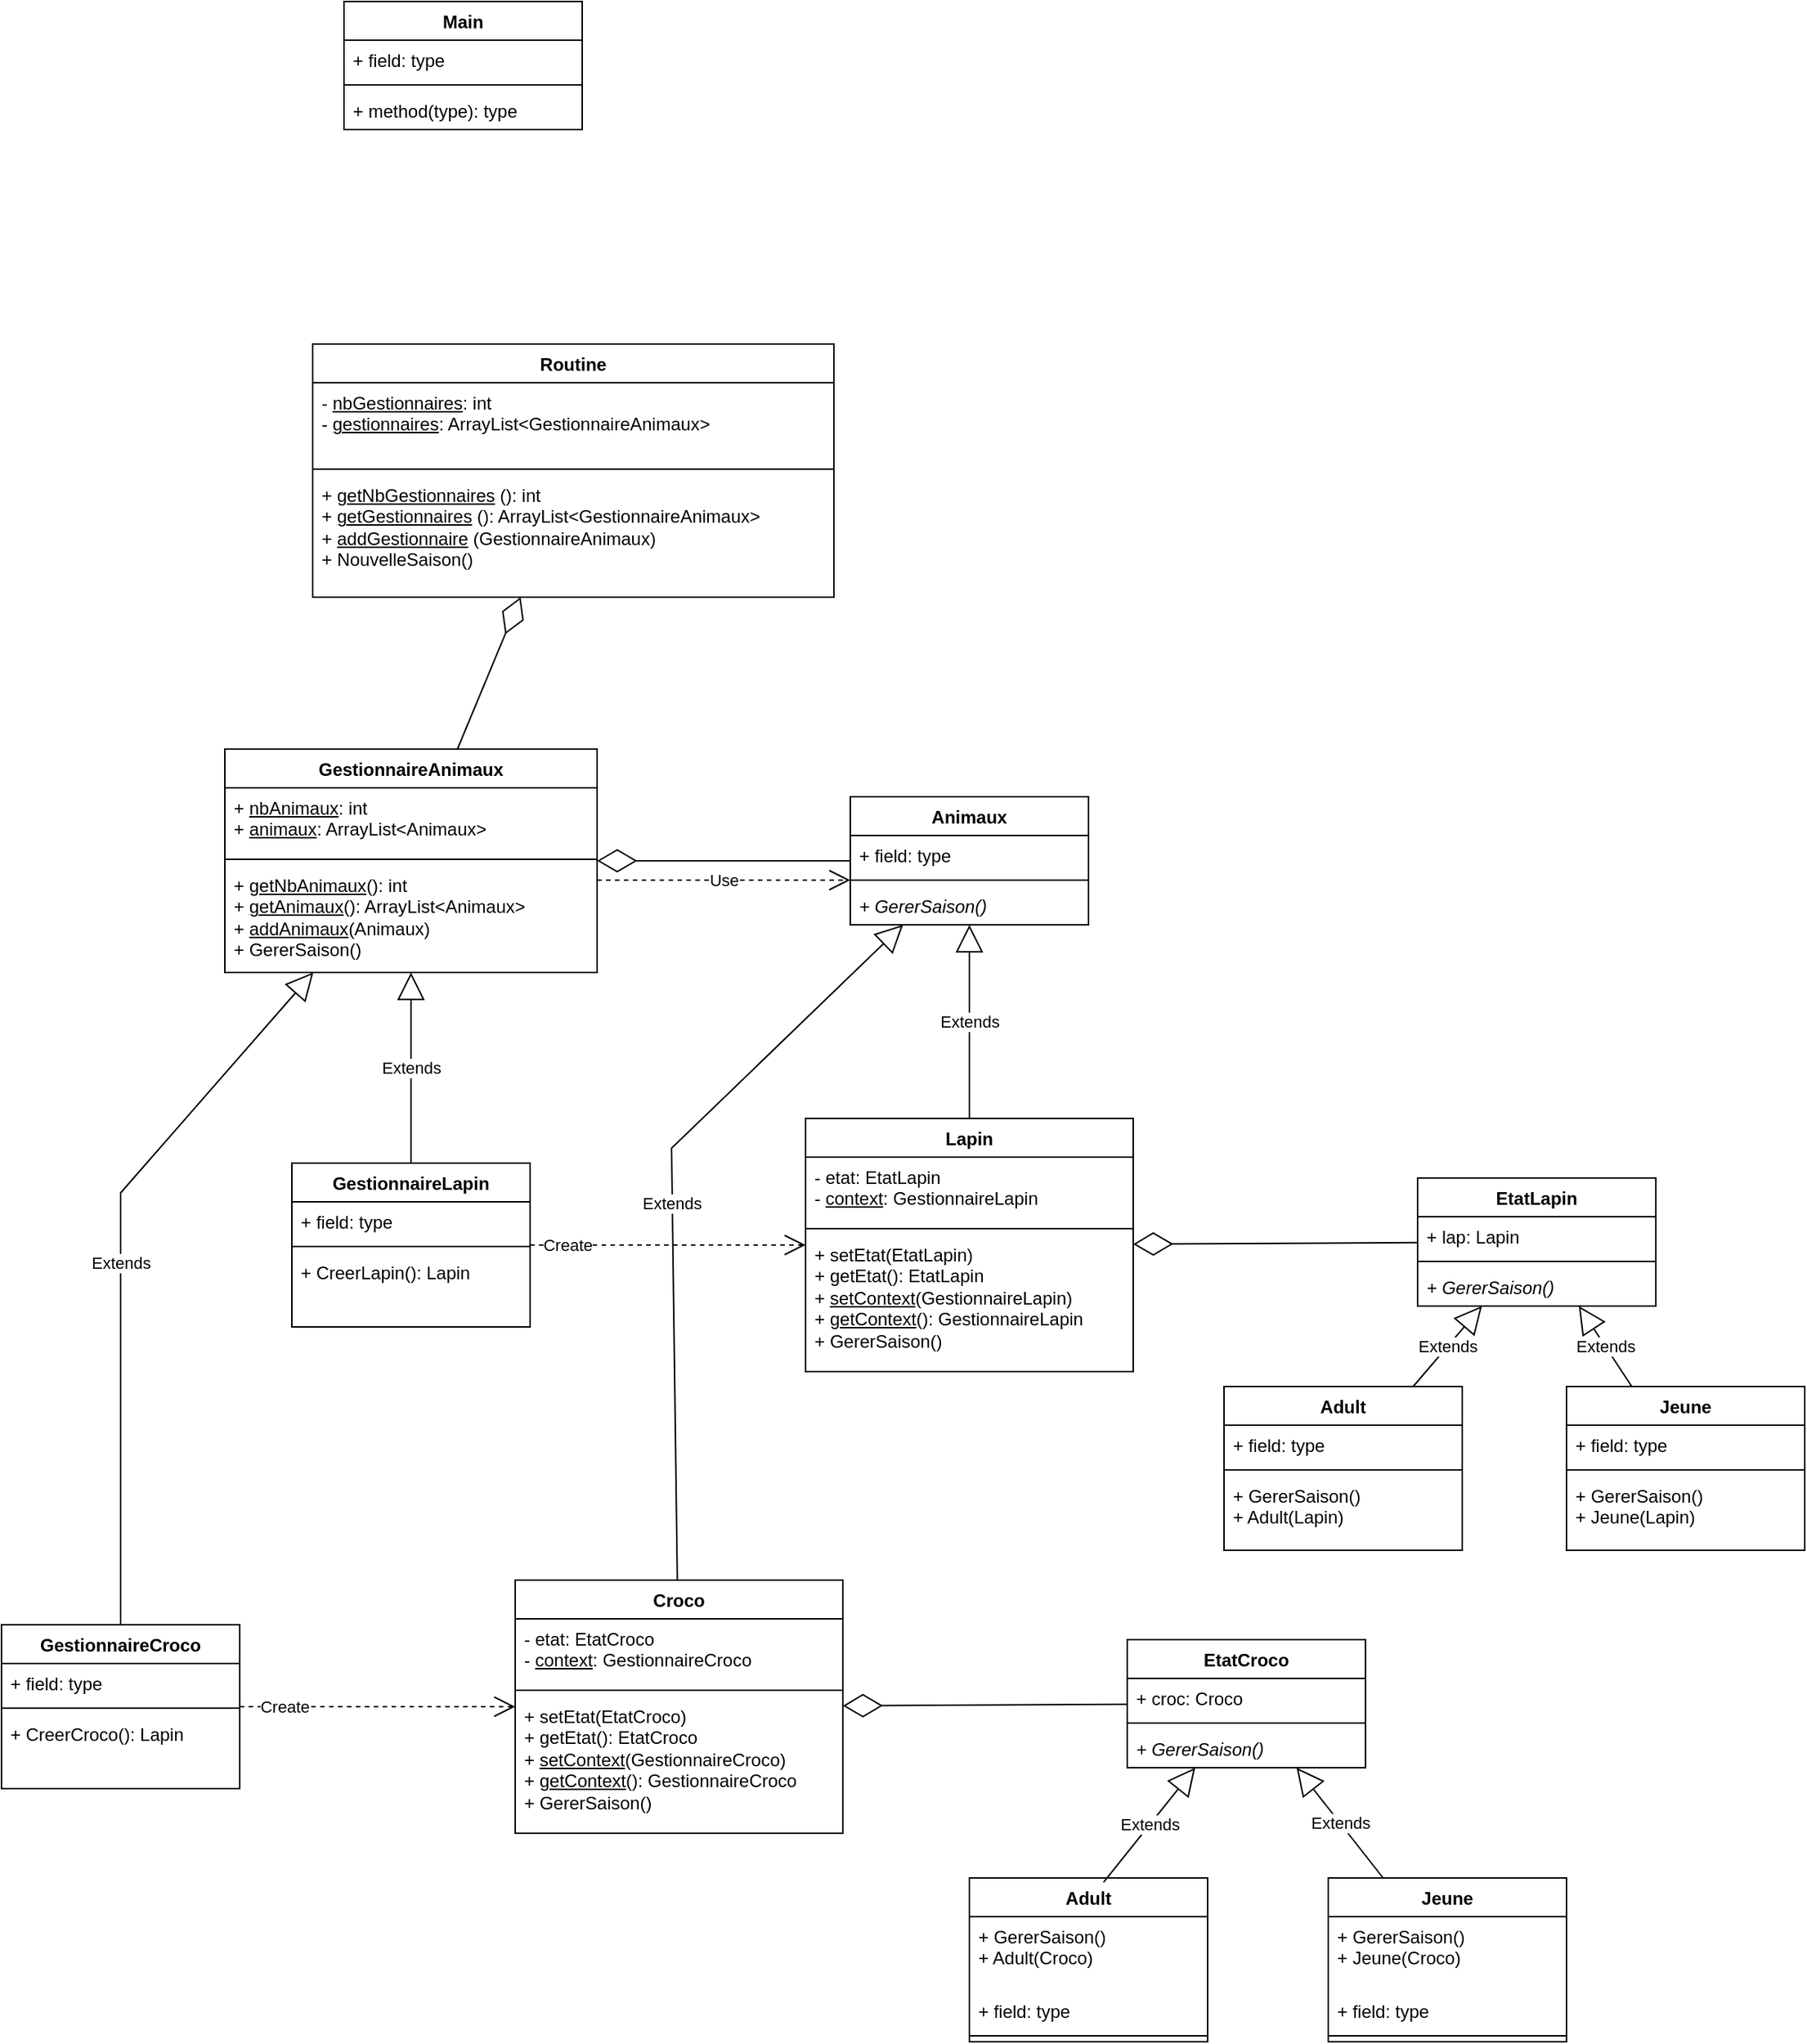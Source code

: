 <mxfile version="24.8.0">
  <diagram name="Page-1" id="hn5BeEI94nyyHILv7_xo">
    <mxGraphModel dx="1434" dy="1921" grid="1" gridSize="10" guides="1" tooltips="1" connect="1" arrows="1" fold="1" page="1" pageScale="1" pageWidth="827" pageHeight="1169" math="0" shadow="0">
      <root>
        <mxCell id="0" />
        <mxCell id="1" parent="0" />
        <mxCell id="jp1Ysx_b-LRO5Vu5D0i2-1" value="Routine" style="swimlane;fontStyle=1;align=center;verticalAlign=top;childLayout=stackLayout;horizontal=1;startSize=26;horizontalStack=0;resizeParent=1;resizeParentMax=0;resizeLast=0;collapsible=1;marginBottom=0;whiteSpace=wrap;html=1;" parent="1" vertex="1">
          <mxGeometry x="239" y="-40" width="350" height="170" as="geometry" />
        </mxCell>
        <mxCell id="jp1Ysx_b-LRO5Vu5D0i2-2" value="&lt;div&gt;- &lt;u&gt;nbGestionnaires&lt;/u&gt;: int&lt;/div&gt;&lt;div&gt;- &lt;u&gt;gestionnaires&lt;/u&gt;: ArrayList&amp;lt;GestionnaireAnimaux&amp;gt;&lt;br&gt;&lt;/div&gt;" style="text;strokeColor=none;fillColor=none;align=left;verticalAlign=top;spacingLeft=4;spacingRight=4;overflow=hidden;rotatable=0;points=[[0,0.5],[1,0.5]];portConstraint=eastwest;whiteSpace=wrap;html=1;" parent="jp1Ysx_b-LRO5Vu5D0i2-1" vertex="1">
          <mxGeometry y="26" width="350" height="54" as="geometry" />
        </mxCell>
        <mxCell id="jp1Ysx_b-LRO5Vu5D0i2-3" value="" style="line;strokeWidth=1;fillColor=none;align=left;verticalAlign=middle;spacingTop=-1;spacingLeft=3;spacingRight=3;rotatable=0;labelPosition=right;points=[];portConstraint=eastwest;strokeColor=inherit;" parent="jp1Ysx_b-LRO5Vu5D0i2-1" vertex="1">
          <mxGeometry y="80" width="350" height="8" as="geometry" />
        </mxCell>
        <mxCell id="jp1Ysx_b-LRO5Vu5D0i2-4" value="&lt;div&gt;+ &lt;u&gt;&lt;span style=&quot;white-space: pre;&quot;&gt;getNbGestionnaires&lt;/span&gt;&lt;/u&gt;&lt;span style=&quot;color: rgb(220, 220, 170); white-space: pre;&quot;&gt; &lt;/span&gt;&lt;span style=&quot;white-space: normal&quot;&gt;(): int&lt;/span&gt;&lt;/div&gt;&lt;div&gt;&lt;span style=&quot;white-space: normal&quot;&gt;+ &lt;/span&gt;&lt;span style=&quot;white-space: pre;&quot;&gt;&lt;u&gt;getGestionnaires&lt;/u&gt; (): &lt;/span&gt;&lt;span style=&quot;white-space: pre;&quot;&gt;ArrayList&lt;/span&gt;&lt;span style=&quot;white-space: pre;&quot;&gt;&amp;lt;&lt;/span&gt;&lt;span style=&quot;white-space: pre;&quot;&gt;GestionnaireAnimaux&lt;/span&gt;&lt;span style=&quot;white-space: pre;&quot;&gt;&amp;gt;&lt;/span&gt;&lt;/div&gt;&lt;div&gt;&lt;span style=&quot;white-space: pre;&quot;&gt;+ &lt;/span&gt;&lt;span style=&quot;white-space: pre;&quot;&gt;&lt;u&gt;addGestionnaire&lt;/u&gt; (&lt;/span&gt;&lt;span style=&quot;white-space: pre;&quot;&gt;GestionnaireAnimaux)&lt;/span&gt;&lt;/div&gt;&lt;div&gt;&lt;span style=&quot;white-space: pre;&quot;&gt;+ &lt;/span&gt;&lt;span style=&quot;white-space: pre;&quot;&gt;NouvelleSaison()&lt;/span&gt;&lt;/div&gt;&lt;div&gt;&lt;span style=&quot;white-space: normal&quot;&gt;&lt;/span&gt;&lt;/div&gt;" style="text;strokeColor=none;fillColor=none;align=left;verticalAlign=top;spacingLeft=4;spacingRight=4;overflow=hidden;rotatable=0;points=[[0,0.5],[1,0.5]];portConstraint=eastwest;whiteSpace=wrap;html=1;" parent="jp1Ysx_b-LRO5Vu5D0i2-1" vertex="1">
          <mxGeometry y="88" width="350" height="82" as="geometry" />
        </mxCell>
        <mxCell id="jp1Ysx_b-LRO5Vu5D0i2-5" value="Animaux" style="swimlane;fontStyle=1;align=center;verticalAlign=top;childLayout=stackLayout;horizontal=1;startSize=26;horizontalStack=0;resizeParent=1;resizeParentMax=0;resizeLast=0;collapsible=1;marginBottom=0;whiteSpace=wrap;html=1;" parent="1" vertex="1">
          <mxGeometry x="600" y="264" width="160" height="86" as="geometry" />
        </mxCell>
        <mxCell id="jp1Ysx_b-LRO5Vu5D0i2-6" value="+ field: type" style="text;strokeColor=none;fillColor=none;align=left;verticalAlign=top;spacingLeft=4;spacingRight=4;overflow=hidden;rotatable=0;points=[[0,0.5],[1,0.5]];portConstraint=eastwest;whiteSpace=wrap;html=1;" parent="jp1Ysx_b-LRO5Vu5D0i2-5" vertex="1">
          <mxGeometry y="26" width="160" height="26" as="geometry" />
        </mxCell>
        <mxCell id="jp1Ysx_b-LRO5Vu5D0i2-7" value="" style="line;strokeWidth=1;fillColor=none;align=left;verticalAlign=middle;spacingTop=-1;spacingLeft=3;spacingRight=3;rotatable=0;labelPosition=right;points=[];portConstraint=eastwest;strokeColor=inherit;" parent="jp1Ysx_b-LRO5Vu5D0i2-5" vertex="1">
          <mxGeometry y="52" width="160" height="8" as="geometry" />
        </mxCell>
        <mxCell id="jp1Ysx_b-LRO5Vu5D0i2-8" value="&lt;i&gt;+ GererSaison()&lt;/i&gt;" style="text;strokeColor=none;fillColor=none;align=left;verticalAlign=top;spacingLeft=4;spacingRight=4;overflow=hidden;rotatable=0;points=[[0,0.5],[1,0.5]];portConstraint=eastwest;whiteSpace=wrap;html=1;" parent="jp1Ysx_b-LRO5Vu5D0i2-5" vertex="1">
          <mxGeometry y="60" width="160" height="26" as="geometry" />
        </mxCell>
        <mxCell id="jp1Ysx_b-LRO5Vu5D0i2-9" value="GestionnaireAnimaux" style="swimlane;fontStyle=1;align=center;verticalAlign=top;childLayout=stackLayout;horizontal=1;startSize=26;horizontalStack=0;resizeParent=1;resizeParentMax=0;resizeLast=0;collapsible=1;marginBottom=0;whiteSpace=wrap;html=1;" parent="1" vertex="1">
          <mxGeometry x="180" y="232" width="250" height="150" as="geometry" />
        </mxCell>
        <mxCell id="jp1Ysx_b-LRO5Vu5D0i2-10" value="&lt;div&gt;+ &lt;u&gt;&lt;font style=&quot;white-space: pre;&quot; color=&quot;#000000&quot;&gt;nbAnimaux&lt;/font&gt;&lt;/u&gt;: int&lt;/div&gt;&lt;div&gt;+ &lt;u&gt;animaux&lt;/u&gt;: ArrayList&amp;lt;Animaux&amp;gt;&lt;br&gt;&lt;/div&gt;" style="text;strokeColor=none;fillColor=none;align=left;verticalAlign=top;spacingLeft=4;spacingRight=4;overflow=hidden;rotatable=0;points=[[0,0.5],[1,0.5]];portConstraint=eastwest;whiteSpace=wrap;html=1;" parent="jp1Ysx_b-LRO5Vu5D0i2-9" vertex="1">
          <mxGeometry y="26" width="250" height="44" as="geometry" />
        </mxCell>
        <mxCell id="jp1Ysx_b-LRO5Vu5D0i2-11" value="" style="line;strokeWidth=1;fillColor=none;align=left;verticalAlign=middle;spacingTop=-1;spacingLeft=3;spacingRight=3;rotatable=0;labelPosition=right;points=[];portConstraint=eastwest;strokeColor=inherit;" parent="jp1Ysx_b-LRO5Vu5D0i2-9" vertex="1">
          <mxGeometry y="70" width="250" height="8" as="geometry" />
        </mxCell>
        <mxCell id="jp1Ysx_b-LRO5Vu5D0i2-12" value="&lt;div&gt;+ &lt;u&gt;&lt;span style=&quot;white-space: pre;&quot;&gt;getNbAnimaux&lt;/span&gt;&lt;/u&gt;(): int&lt;/div&gt;&lt;div&gt;+ &lt;u&gt;getAnimaux&lt;/u&gt;(): ArrayList&amp;lt;Animaux&amp;gt;&lt;/div&gt;&lt;div&gt;+ &lt;u&gt;addAnimaux&lt;/u&gt;(Animaux)&lt;/div&gt;&lt;div&gt;+ GererSaison()&lt;br&gt;&lt;/div&gt;" style="text;strokeColor=none;fillColor=none;align=left;verticalAlign=top;spacingLeft=4;spacingRight=4;overflow=hidden;rotatable=0;points=[[0,0.5],[1,0.5]];portConstraint=eastwest;whiteSpace=wrap;html=1;" parent="jp1Ysx_b-LRO5Vu5D0i2-9" vertex="1">
          <mxGeometry y="78" width="250" height="72" as="geometry" />
        </mxCell>
        <mxCell id="jp1Ysx_b-LRO5Vu5D0i2-13" value="Lapin" style="swimlane;fontStyle=1;align=center;verticalAlign=top;childLayout=stackLayout;horizontal=1;startSize=26;horizontalStack=0;resizeParent=1;resizeParentMax=0;resizeLast=0;collapsible=1;marginBottom=0;whiteSpace=wrap;html=1;" parent="1" vertex="1">
          <mxGeometry x="570" y="480" width="220" height="170" as="geometry" />
        </mxCell>
        <mxCell id="jp1Ysx_b-LRO5Vu5D0i2-14" value="&lt;div&gt;- etat: EtatLapin&lt;/div&gt;&lt;div&gt;- &lt;u&gt;context&lt;/u&gt;: GestionnaireLapin&lt;br&gt;&lt;/div&gt;" style="text;strokeColor=none;fillColor=none;align=left;verticalAlign=top;spacingLeft=4;spacingRight=4;overflow=hidden;rotatable=0;points=[[0,0.5],[1,0.5]];portConstraint=eastwest;whiteSpace=wrap;html=1;" parent="jp1Ysx_b-LRO5Vu5D0i2-13" vertex="1">
          <mxGeometry y="26" width="220" height="44" as="geometry" />
        </mxCell>
        <mxCell id="jp1Ysx_b-LRO5Vu5D0i2-15" value="" style="line;strokeWidth=1;fillColor=none;align=left;verticalAlign=middle;spacingTop=-1;spacingLeft=3;spacingRight=3;rotatable=0;labelPosition=right;points=[];portConstraint=eastwest;strokeColor=inherit;" parent="jp1Ysx_b-LRO5Vu5D0i2-13" vertex="1">
          <mxGeometry y="70" width="220" height="8" as="geometry" />
        </mxCell>
        <mxCell id="jp1Ysx_b-LRO5Vu5D0i2-16" value="&lt;div&gt;+ setEtat(EtatLapin)&lt;/div&gt;&lt;div&gt;+ getEtat(): EtatLapin&lt;/div&gt;&lt;div&gt;+ &lt;u&gt;setContext&lt;/u&gt;(GestionnaireLapin)&lt;/div&gt;&lt;div&gt;+ &lt;u&gt;getContext&lt;/u&gt;(): GestionnaireLapin&lt;/div&gt;&lt;div&gt;+ GererSaison()&lt;br&gt;&lt;/div&gt;" style="text;strokeColor=none;fillColor=none;align=left;verticalAlign=top;spacingLeft=4;spacingRight=4;overflow=hidden;rotatable=0;points=[[0,0.5],[1,0.5]];portConstraint=eastwest;whiteSpace=wrap;html=1;" parent="jp1Ysx_b-LRO5Vu5D0i2-13" vertex="1">
          <mxGeometry y="78" width="220" height="92" as="geometry" />
        </mxCell>
        <mxCell id="jp1Ysx_b-LRO5Vu5D0i2-17" value="GestionnaireLapin" style="swimlane;fontStyle=1;align=center;verticalAlign=top;childLayout=stackLayout;horizontal=1;startSize=26;horizontalStack=0;resizeParent=1;resizeParentMax=0;resizeLast=0;collapsible=1;marginBottom=0;whiteSpace=wrap;html=1;" parent="1" vertex="1">
          <mxGeometry x="225" y="510" width="160" height="110" as="geometry" />
        </mxCell>
        <mxCell id="jp1Ysx_b-LRO5Vu5D0i2-18" value="+ field: type" style="text;strokeColor=none;fillColor=none;align=left;verticalAlign=top;spacingLeft=4;spacingRight=4;overflow=hidden;rotatable=0;points=[[0,0.5],[1,0.5]];portConstraint=eastwest;whiteSpace=wrap;html=1;" parent="jp1Ysx_b-LRO5Vu5D0i2-17" vertex="1">
          <mxGeometry y="26" width="160" height="26" as="geometry" />
        </mxCell>
        <mxCell id="jp1Ysx_b-LRO5Vu5D0i2-19" value="" style="line;strokeWidth=1;fillColor=none;align=left;verticalAlign=middle;spacingTop=-1;spacingLeft=3;spacingRight=3;rotatable=0;labelPosition=right;points=[];portConstraint=eastwest;strokeColor=inherit;" parent="jp1Ysx_b-LRO5Vu5D0i2-17" vertex="1">
          <mxGeometry y="52" width="160" height="8" as="geometry" />
        </mxCell>
        <mxCell id="jp1Ysx_b-LRO5Vu5D0i2-20" value="&lt;div&gt;+ CreerLapin(): Lapin&lt;/div&gt;" style="text;strokeColor=none;fillColor=none;align=left;verticalAlign=top;spacingLeft=4;spacingRight=4;overflow=hidden;rotatable=0;points=[[0,0.5],[1,0.5]];portConstraint=eastwest;whiteSpace=wrap;html=1;" parent="jp1Ysx_b-LRO5Vu5D0i2-17" vertex="1">
          <mxGeometry y="60" width="160" height="50" as="geometry" />
        </mxCell>
        <mxCell id="jp1Ysx_b-LRO5Vu5D0i2-21" value="EtatLapin" style="swimlane;fontStyle=1;align=center;verticalAlign=top;childLayout=stackLayout;horizontal=1;startSize=26;horizontalStack=0;resizeParent=1;resizeParentMax=0;resizeLast=0;collapsible=1;marginBottom=0;whiteSpace=wrap;html=1;" parent="1" vertex="1">
          <mxGeometry x="981" y="520" width="160" height="86" as="geometry" />
        </mxCell>
        <mxCell id="jp1Ysx_b-LRO5Vu5D0i2-22" value="+ lap: Lapin" style="text;strokeColor=none;fillColor=none;align=left;verticalAlign=top;spacingLeft=4;spacingRight=4;overflow=hidden;rotatable=0;points=[[0,0.5],[1,0.5]];portConstraint=eastwest;whiteSpace=wrap;html=1;" parent="jp1Ysx_b-LRO5Vu5D0i2-21" vertex="1">
          <mxGeometry y="26" width="160" height="26" as="geometry" />
        </mxCell>
        <mxCell id="jp1Ysx_b-LRO5Vu5D0i2-23" value="" style="line;strokeWidth=1;fillColor=none;align=left;verticalAlign=middle;spacingTop=-1;spacingLeft=3;spacingRight=3;rotatable=0;labelPosition=right;points=[];portConstraint=eastwest;strokeColor=inherit;" parent="jp1Ysx_b-LRO5Vu5D0i2-21" vertex="1">
          <mxGeometry y="52" width="160" height="8" as="geometry" />
        </mxCell>
        <mxCell id="jp1Ysx_b-LRO5Vu5D0i2-24" value="&lt;i&gt;+ GererSaison()&lt;/i&gt;" style="text;strokeColor=none;fillColor=none;align=left;verticalAlign=top;spacingLeft=4;spacingRight=4;overflow=hidden;rotatable=0;points=[[0,0.5],[1,0.5]];portConstraint=eastwest;whiteSpace=wrap;html=1;" parent="jp1Ysx_b-LRO5Vu5D0i2-21" vertex="1">
          <mxGeometry y="60" width="160" height="26" as="geometry" />
        </mxCell>
        <mxCell id="jp1Ysx_b-LRO5Vu5D0i2-25" value="Adult" style="swimlane;fontStyle=1;align=center;verticalAlign=top;childLayout=stackLayout;horizontal=1;startSize=26;horizontalStack=0;resizeParent=1;resizeParentMax=0;resizeLast=0;collapsible=1;marginBottom=0;whiteSpace=wrap;html=1;" parent="1" vertex="1">
          <mxGeometry x="851" y="660" width="160" height="110" as="geometry" />
        </mxCell>
        <mxCell id="jp1Ysx_b-LRO5Vu5D0i2-26" value="+ field: type" style="text;strokeColor=none;fillColor=none;align=left;verticalAlign=top;spacingLeft=4;spacingRight=4;overflow=hidden;rotatable=0;points=[[0,0.5],[1,0.5]];portConstraint=eastwest;whiteSpace=wrap;html=1;" parent="jp1Ysx_b-LRO5Vu5D0i2-25" vertex="1">
          <mxGeometry y="26" width="160" height="26" as="geometry" />
        </mxCell>
        <mxCell id="jp1Ysx_b-LRO5Vu5D0i2-27" value="" style="line;strokeWidth=1;fillColor=none;align=left;verticalAlign=middle;spacingTop=-1;spacingLeft=3;spacingRight=3;rotatable=0;labelPosition=right;points=[];portConstraint=eastwest;strokeColor=inherit;" parent="jp1Ysx_b-LRO5Vu5D0i2-25" vertex="1">
          <mxGeometry y="52" width="160" height="8" as="geometry" />
        </mxCell>
        <mxCell id="jp1Ysx_b-LRO5Vu5D0i2-28" value="&lt;div&gt;+ GererSaison()&lt;/div&gt;&lt;div&gt;+ Adult(Lapin)&lt;br&gt;&lt;/div&gt;" style="text;strokeColor=none;fillColor=none;align=left;verticalAlign=top;spacingLeft=4;spacingRight=4;overflow=hidden;rotatable=0;points=[[0,0.5],[1,0.5]];portConstraint=eastwest;whiteSpace=wrap;html=1;" parent="jp1Ysx_b-LRO5Vu5D0i2-25" vertex="1">
          <mxGeometry y="60" width="160" height="50" as="geometry" />
        </mxCell>
        <mxCell id="jp1Ysx_b-LRO5Vu5D0i2-29" value="Jeune" style="swimlane;fontStyle=1;align=center;verticalAlign=top;childLayout=stackLayout;horizontal=1;startSize=26;horizontalStack=0;resizeParent=1;resizeParentMax=0;resizeLast=0;collapsible=1;marginBottom=0;whiteSpace=wrap;html=1;" parent="1" vertex="1">
          <mxGeometry x="1081" y="660" width="160" height="110" as="geometry" />
        </mxCell>
        <mxCell id="jp1Ysx_b-LRO5Vu5D0i2-30" value="+ field: type" style="text;strokeColor=none;fillColor=none;align=left;verticalAlign=top;spacingLeft=4;spacingRight=4;overflow=hidden;rotatable=0;points=[[0,0.5],[1,0.5]];portConstraint=eastwest;whiteSpace=wrap;html=1;" parent="jp1Ysx_b-LRO5Vu5D0i2-29" vertex="1">
          <mxGeometry y="26" width="160" height="26" as="geometry" />
        </mxCell>
        <mxCell id="jp1Ysx_b-LRO5Vu5D0i2-31" value="" style="line;strokeWidth=1;fillColor=none;align=left;verticalAlign=middle;spacingTop=-1;spacingLeft=3;spacingRight=3;rotatable=0;labelPosition=right;points=[];portConstraint=eastwest;strokeColor=inherit;" parent="jp1Ysx_b-LRO5Vu5D0i2-29" vertex="1">
          <mxGeometry y="52" width="160" height="8" as="geometry" />
        </mxCell>
        <mxCell id="jp1Ysx_b-LRO5Vu5D0i2-32" value="&lt;div&gt;+ GererSaison()&lt;/div&gt;&lt;div&gt;+ Jeune(Lapin)&lt;br&gt;&lt;/div&gt;" style="text;strokeColor=none;fillColor=none;align=left;verticalAlign=top;spacingLeft=4;spacingRight=4;overflow=hidden;rotatable=0;points=[[0,0.5],[1,0.5]];portConstraint=eastwest;whiteSpace=wrap;html=1;" parent="jp1Ysx_b-LRO5Vu5D0i2-29" vertex="1">
          <mxGeometry y="60" width="160" height="50" as="geometry" />
        </mxCell>
        <mxCell id="jp1Ysx_b-LRO5Vu5D0i2-34" value="" style="endArrow=diamondThin;endFill=0;endSize=24;html=1;rounded=0;" parent="1" source="jp1Ysx_b-LRO5Vu5D0i2-9" target="jp1Ysx_b-LRO5Vu5D0i2-1" edge="1">
          <mxGeometry width="160" relative="1" as="geometry">
            <mxPoint x="430" y="390" as="sourcePoint" />
            <mxPoint x="590" y="390" as="targetPoint" />
          </mxGeometry>
        </mxCell>
        <mxCell id="jp1Ysx_b-LRO5Vu5D0i2-36" value="Extends" style="endArrow=block;endSize=16;endFill=0;html=1;rounded=0;" parent="1" source="jp1Ysx_b-LRO5Vu5D0i2-17" target="jp1Ysx_b-LRO5Vu5D0i2-9" edge="1">
          <mxGeometry width="160" relative="1" as="geometry">
            <mxPoint x="430" y="480" as="sourcePoint" />
            <mxPoint x="287" y="414.016" as="targetPoint" />
          </mxGeometry>
        </mxCell>
        <mxCell id="jp1Ysx_b-LRO5Vu5D0i2-37" value="Extends" style="endArrow=block;endSize=16;endFill=0;html=1;rounded=0;" parent="1" source="jp1Ysx_b-LRO5Vu5D0i2-13" target="jp1Ysx_b-LRO5Vu5D0i2-5" edge="1">
          <mxGeometry width="160" relative="1" as="geometry">
            <mxPoint x="480" y="528" as="sourcePoint" />
            <mxPoint x="480" y="400" as="targetPoint" />
          </mxGeometry>
        </mxCell>
        <mxCell id="jp1Ysx_b-LRO5Vu5D0i2-38" value="Extends" style="endArrow=block;endSize=16;endFill=0;html=1;rounded=0;" parent="1" source="jp1Ysx_b-LRO5Vu5D0i2-25" target="jp1Ysx_b-LRO5Vu5D0i2-21" edge="1">
          <mxGeometry width="160" relative="1" as="geometry">
            <mxPoint x="871" y="618" as="sourcePoint" />
            <mxPoint x="871" y="490" as="targetPoint" />
          </mxGeometry>
        </mxCell>
        <mxCell id="jp1Ysx_b-LRO5Vu5D0i2-39" value="Extends" style="endArrow=block;endSize=16;endFill=0;html=1;rounded=0;" parent="1" source="jp1Ysx_b-LRO5Vu5D0i2-29" target="jp1Ysx_b-LRO5Vu5D0i2-21" edge="1">
          <mxGeometry width="160" relative="1" as="geometry">
            <mxPoint x="951" y="606" as="sourcePoint" />
            <mxPoint x="951" y="478" as="targetPoint" />
          </mxGeometry>
        </mxCell>
        <mxCell id="jp1Ysx_b-LRO5Vu5D0i2-40" value="" style="endArrow=diamondThin;endFill=0;endSize=24;html=1;rounded=0;" parent="1" source="jp1Ysx_b-LRO5Vu5D0i2-5" target="jp1Ysx_b-LRO5Vu5D0i2-9" edge="1">
          <mxGeometry width="160" relative="1" as="geometry">
            <mxPoint x="480" y="456" as="sourcePoint" />
            <mxPoint x="523" y="354" as="targetPoint" />
          </mxGeometry>
        </mxCell>
        <mxCell id="jp1Ysx_b-LRO5Vu5D0i2-41" value="" style="endArrow=diamondThin;endFill=0;endSize=24;html=1;rounded=0;" parent="1" source="jp1Ysx_b-LRO5Vu5D0i2-21" target="jp1Ysx_b-LRO5Vu5D0i2-13" edge="1">
          <mxGeometry width="160" relative="1" as="geometry">
            <mxPoint x="890" y="366" as="sourcePoint" />
            <mxPoint x="933" y="264" as="targetPoint" />
          </mxGeometry>
        </mxCell>
        <mxCell id="yApaleOW6AXAiLkhuA9W-1" value="Main" style="swimlane;fontStyle=1;align=center;verticalAlign=top;childLayout=stackLayout;horizontal=1;startSize=26;horizontalStack=0;resizeParent=1;resizeParentMax=0;resizeLast=0;collapsible=1;marginBottom=0;whiteSpace=wrap;html=1;" vertex="1" parent="1">
          <mxGeometry x="260" y="-270" width="160" height="86" as="geometry" />
        </mxCell>
        <mxCell id="yApaleOW6AXAiLkhuA9W-2" value="+ field: type" style="text;strokeColor=none;fillColor=none;align=left;verticalAlign=top;spacingLeft=4;spacingRight=4;overflow=hidden;rotatable=0;points=[[0,0.5],[1,0.5]];portConstraint=eastwest;whiteSpace=wrap;html=1;" vertex="1" parent="yApaleOW6AXAiLkhuA9W-1">
          <mxGeometry y="26" width="160" height="26" as="geometry" />
        </mxCell>
        <mxCell id="yApaleOW6AXAiLkhuA9W-3" value="" style="line;strokeWidth=1;fillColor=none;align=left;verticalAlign=middle;spacingTop=-1;spacingLeft=3;spacingRight=3;rotatable=0;labelPosition=right;points=[];portConstraint=eastwest;strokeColor=inherit;" vertex="1" parent="yApaleOW6AXAiLkhuA9W-1">
          <mxGeometry y="52" width="160" height="8" as="geometry" />
        </mxCell>
        <mxCell id="yApaleOW6AXAiLkhuA9W-4" value="+ method(type): type" style="text;strokeColor=none;fillColor=none;align=left;verticalAlign=top;spacingLeft=4;spacingRight=4;overflow=hidden;rotatable=0;points=[[0,0.5],[1,0.5]];portConstraint=eastwest;whiteSpace=wrap;html=1;" vertex="1" parent="yApaleOW6AXAiLkhuA9W-1">
          <mxGeometry y="60" width="160" height="26" as="geometry" />
        </mxCell>
        <mxCell id="yApaleOW6AXAiLkhuA9W-5" value="Use" style="endArrow=open;endSize=12;dashed=1;html=1;rounded=0;" edge="1" parent="1">
          <mxGeometry width="160" relative="1" as="geometry">
            <mxPoint x="430" y="320" as="sourcePoint" />
            <mxPoint x="600" y="320" as="targetPoint" />
          </mxGeometry>
        </mxCell>
        <mxCell id="yApaleOW6AXAiLkhuA9W-6" value="Create" style="endArrow=open;endSize=12;dashed=1;html=1;rounded=0;" edge="1" parent="1" source="jp1Ysx_b-LRO5Vu5D0i2-17" target="jp1Ysx_b-LRO5Vu5D0i2-13">
          <mxGeometry x="-0.73" width="160" relative="1" as="geometry">
            <mxPoint x="385" y="690" as="sourcePoint" />
            <mxPoint x="555" y="690" as="targetPoint" />
            <mxPoint as="offset" />
          </mxGeometry>
        </mxCell>
        <mxCell id="yApaleOW6AXAiLkhuA9W-7" value="Croco" style="swimlane;fontStyle=1;align=center;verticalAlign=top;childLayout=stackLayout;horizontal=1;startSize=26;horizontalStack=0;resizeParent=1;resizeParentMax=0;resizeLast=0;collapsible=1;marginBottom=0;whiteSpace=wrap;html=1;" vertex="1" parent="1">
          <mxGeometry x="375" y="790" width="220" height="170" as="geometry" />
        </mxCell>
        <mxCell id="yApaleOW6AXAiLkhuA9W-8" value="&lt;div&gt;- etat: EtatCroco&lt;/div&gt;&lt;div&gt;- &lt;u&gt;context&lt;/u&gt;: GestionnaireCroco&lt;br&gt;&lt;/div&gt;" style="text;strokeColor=none;fillColor=none;align=left;verticalAlign=top;spacingLeft=4;spacingRight=4;overflow=hidden;rotatable=0;points=[[0,0.5],[1,0.5]];portConstraint=eastwest;whiteSpace=wrap;html=1;" vertex="1" parent="yApaleOW6AXAiLkhuA9W-7">
          <mxGeometry y="26" width="220" height="44" as="geometry" />
        </mxCell>
        <mxCell id="yApaleOW6AXAiLkhuA9W-9" value="" style="line;strokeWidth=1;fillColor=none;align=left;verticalAlign=middle;spacingTop=-1;spacingLeft=3;spacingRight=3;rotatable=0;labelPosition=right;points=[];portConstraint=eastwest;strokeColor=inherit;" vertex="1" parent="yApaleOW6AXAiLkhuA9W-7">
          <mxGeometry y="70" width="220" height="8" as="geometry" />
        </mxCell>
        <mxCell id="yApaleOW6AXAiLkhuA9W-10" value="&lt;div&gt;+ setEtat(EtatCroco)&lt;/div&gt;&lt;div&gt;+ getEtat(): EtatCroco&lt;/div&gt;&lt;div&gt;+ &lt;u&gt;setContext&lt;/u&gt;(GestionnaireCroco)&lt;/div&gt;&lt;div&gt;+ &lt;u&gt;getContext&lt;/u&gt;(): GestionnaireCroco&lt;/div&gt;&lt;div&gt;+ GererSaison()&lt;br&gt;&lt;/div&gt;" style="text;strokeColor=none;fillColor=none;align=left;verticalAlign=top;spacingLeft=4;spacingRight=4;overflow=hidden;rotatable=0;points=[[0,0.5],[1,0.5]];portConstraint=eastwest;whiteSpace=wrap;html=1;" vertex="1" parent="yApaleOW6AXAiLkhuA9W-7">
          <mxGeometry y="78" width="220" height="92" as="geometry" />
        </mxCell>
        <mxCell id="yApaleOW6AXAiLkhuA9W-11" value="GestionnaireCroco" style="swimlane;fontStyle=1;align=center;verticalAlign=top;childLayout=stackLayout;horizontal=1;startSize=26;horizontalStack=0;resizeParent=1;resizeParentMax=0;resizeLast=0;collapsible=1;marginBottom=0;whiteSpace=wrap;html=1;" vertex="1" parent="1">
          <mxGeometry x="30" y="820" width="160" height="110" as="geometry" />
        </mxCell>
        <mxCell id="yApaleOW6AXAiLkhuA9W-12" value="+ field: type" style="text;strokeColor=none;fillColor=none;align=left;verticalAlign=top;spacingLeft=4;spacingRight=4;overflow=hidden;rotatable=0;points=[[0,0.5],[1,0.5]];portConstraint=eastwest;whiteSpace=wrap;html=1;" vertex="1" parent="yApaleOW6AXAiLkhuA9W-11">
          <mxGeometry y="26" width="160" height="26" as="geometry" />
        </mxCell>
        <mxCell id="yApaleOW6AXAiLkhuA9W-13" value="" style="line;strokeWidth=1;fillColor=none;align=left;verticalAlign=middle;spacingTop=-1;spacingLeft=3;spacingRight=3;rotatable=0;labelPosition=right;points=[];portConstraint=eastwest;strokeColor=inherit;" vertex="1" parent="yApaleOW6AXAiLkhuA9W-11">
          <mxGeometry y="52" width="160" height="8" as="geometry" />
        </mxCell>
        <mxCell id="yApaleOW6AXAiLkhuA9W-14" value="&lt;div&gt;+ CreerCroco(): Lapin&lt;/div&gt;" style="text;strokeColor=none;fillColor=none;align=left;verticalAlign=top;spacingLeft=4;spacingRight=4;overflow=hidden;rotatable=0;points=[[0,0.5],[1,0.5]];portConstraint=eastwest;whiteSpace=wrap;html=1;" vertex="1" parent="yApaleOW6AXAiLkhuA9W-11">
          <mxGeometry y="60" width="160" height="50" as="geometry" />
        </mxCell>
        <mxCell id="yApaleOW6AXAiLkhuA9W-15" value="EtatCroco" style="swimlane;fontStyle=1;align=center;verticalAlign=top;childLayout=stackLayout;horizontal=1;startSize=26;horizontalStack=0;resizeParent=1;resizeParentMax=0;resizeLast=0;collapsible=1;marginBottom=0;whiteSpace=wrap;html=1;" vertex="1" parent="1">
          <mxGeometry x="786" y="830" width="160" height="86" as="geometry" />
        </mxCell>
        <mxCell id="yApaleOW6AXAiLkhuA9W-16" value="+ croc: Croco" style="text;strokeColor=none;fillColor=none;align=left;verticalAlign=top;spacingLeft=4;spacingRight=4;overflow=hidden;rotatable=0;points=[[0,0.5],[1,0.5]];portConstraint=eastwest;whiteSpace=wrap;html=1;" vertex="1" parent="yApaleOW6AXAiLkhuA9W-15">
          <mxGeometry y="26" width="160" height="26" as="geometry" />
        </mxCell>
        <mxCell id="yApaleOW6AXAiLkhuA9W-17" value="" style="line;strokeWidth=1;fillColor=none;align=left;verticalAlign=middle;spacingTop=-1;spacingLeft=3;spacingRight=3;rotatable=0;labelPosition=right;points=[];portConstraint=eastwest;strokeColor=inherit;" vertex="1" parent="yApaleOW6AXAiLkhuA9W-15">
          <mxGeometry y="52" width="160" height="8" as="geometry" />
        </mxCell>
        <mxCell id="yApaleOW6AXAiLkhuA9W-18" value="&lt;i&gt;+ GererSaison()&lt;/i&gt;" style="text;strokeColor=none;fillColor=none;align=left;verticalAlign=top;spacingLeft=4;spacingRight=4;overflow=hidden;rotatable=0;points=[[0,0.5],[1,0.5]];portConstraint=eastwest;whiteSpace=wrap;html=1;" vertex="1" parent="yApaleOW6AXAiLkhuA9W-15">
          <mxGeometry y="60" width="160" height="26" as="geometry" />
        </mxCell>
        <mxCell id="yApaleOW6AXAiLkhuA9W-19" value="Adult" style="swimlane;fontStyle=1;align=center;verticalAlign=top;childLayout=stackLayout;horizontal=1;startSize=26;horizontalStack=0;resizeParent=1;resizeParentMax=0;resizeLast=0;collapsible=1;marginBottom=0;whiteSpace=wrap;html=1;" vertex="1" parent="1">
          <mxGeometry x="680" y="990" width="160" height="110" as="geometry" />
        </mxCell>
        <mxCell id="yApaleOW6AXAiLkhuA9W-22" value="&lt;div&gt;+ GererSaison()&lt;/div&gt;&lt;div&gt;+ Adult(Croco)&lt;br&gt;&lt;/div&gt;" style="text;strokeColor=none;fillColor=none;align=left;verticalAlign=top;spacingLeft=4;spacingRight=4;overflow=hidden;rotatable=0;points=[[0,0.5],[1,0.5]];portConstraint=eastwest;whiteSpace=wrap;html=1;" vertex="1" parent="yApaleOW6AXAiLkhuA9W-19">
          <mxGeometry y="26" width="160" height="50" as="geometry" />
        </mxCell>
        <mxCell id="yApaleOW6AXAiLkhuA9W-20" value="+ field: type" style="text;strokeColor=none;fillColor=none;align=left;verticalAlign=top;spacingLeft=4;spacingRight=4;overflow=hidden;rotatable=0;points=[[0,0.5],[1,0.5]];portConstraint=eastwest;whiteSpace=wrap;html=1;" vertex="1" parent="yApaleOW6AXAiLkhuA9W-19">
          <mxGeometry y="76" width="160" height="26" as="geometry" />
        </mxCell>
        <mxCell id="yApaleOW6AXAiLkhuA9W-21" value="" style="line;strokeWidth=1;fillColor=none;align=left;verticalAlign=middle;spacingTop=-1;spacingLeft=3;spacingRight=3;rotatable=0;labelPosition=right;points=[];portConstraint=eastwest;strokeColor=inherit;" vertex="1" parent="yApaleOW6AXAiLkhuA9W-19">
          <mxGeometry y="102" width="160" height="8" as="geometry" />
        </mxCell>
        <mxCell id="yApaleOW6AXAiLkhuA9W-23" value="Jeune" style="swimlane;fontStyle=1;align=center;verticalAlign=top;childLayout=stackLayout;horizontal=1;startSize=26;horizontalStack=0;resizeParent=1;resizeParentMax=0;resizeLast=0;collapsible=1;marginBottom=0;whiteSpace=wrap;html=1;" vertex="1" parent="1">
          <mxGeometry x="921" y="990" width="160" height="110" as="geometry" />
        </mxCell>
        <mxCell id="yApaleOW6AXAiLkhuA9W-26" value="&lt;div&gt;+ GererSaison()&lt;/div&gt;&lt;div&gt;+ Jeune(Croco)&lt;br&gt;&lt;/div&gt;" style="text;strokeColor=none;fillColor=none;align=left;verticalAlign=top;spacingLeft=4;spacingRight=4;overflow=hidden;rotatable=0;points=[[0,0.5],[1,0.5]];portConstraint=eastwest;whiteSpace=wrap;html=1;" vertex="1" parent="yApaleOW6AXAiLkhuA9W-23">
          <mxGeometry y="26" width="160" height="50" as="geometry" />
        </mxCell>
        <mxCell id="yApaleOW6AXAiLkhuA9W-24" value="+ field: type" style="text;strokeColor=none;fillColor=none;align=left;verticalAlign=top;spacingLeft=4;spacingRight=4;overflow=hidden;rotatable=0;points=[[0,0.5],[1,0.5]];portConstraint=eastwest;whiteSpace=wrap;html=1;" vertex="1" parent="yApaleOW6AXAiLkhuA9W-23">
          <mxGeometry y="76" width="160" height="26" as="geometry" />
        </mxCell>
        <mxCell id="yApaleOW6AXAiLkhuA9W-25" value="" style="line;strokeWidth=1;fillColor=none;align=left;verticalAlign=middle;spacingTop=-1;spacingLeft=3;spacingRight=3;rotatable=0;labelPosition=right;points=[];portConstraint=eastwest;strokeColor=inherit;" vertex="1" parent="yApaleOW6AXAiLkhuA9W-23">
          <mxGeometry y="102" width="160" height="8" as="geometry" />
        </mxCell>
        <mxCell id="yApaleOW6AXAiLkhuA9W-27" value="Extends" style="endArrow=block;endSize=16;endFill=0;html=1;rounded=0;exitX=0.563;exitY=0.027;exitDx=0;exitDy=0;exitPerimeter=0;" edge="1" parent="1" source="yApaleOW6AXAiLkhuA9W-19" target="yApaleOW6AXAiLkhuA9W-15">
          <mxGeometry width="160" relative="1" as="geometry">
            <mxPoint x="783.039" y="970" as="sourcePoint" />
            <mxPoint x="676" y="800" as="targetPoint" />
          </mxGeometry>
        </mxCell>
        <mxCell id="yApaleOW6AXAiLkhuA9W-28" value="Extends" style="endArrow=block;endSize=16;endFill=0;html=1;rounded=0;" edge="1" parent="1" source="yApaleOW6AXAiLkhuA9W-23" target="yApaleOW6AXAiLkhuA9W-15">
          <mxGeometry width="160" relative="1" as="geometry">
            <mxPoint x="1096" y="1040" as="sourcePoint" />
            <mxPoint x="756" y="788" as="targetPoint" />
          </mxGeometry>
        </mxCell>
        <mxCell id="yApaleOW6AXAiLkhuA9W-29" value="" style="endArrow=diamondThin;endFill=0;endSize=24;html=1;rounded=0;" edge="1" parent="1" source="yApaleOW6AXAiLkhuA9W-15" target="yApaleOW6AXAiLkhuA9W-7">
          <mxGeometry width="160" relative="1" as="geometry">
            <mxPoint x="695" y="676" as="sourcePoint" />
            <mxPoint x="738" y="574" as="targetPoint" />
          </mxGeometry>
        </mxCell>
        <mxCell id="yApaleOW6AXAiLkhuA9W-30" value="Create" style="endArrow=open;endSize=12;dashed=1;html=1;rounded=0;" edge="1" parent="1" source="yApaleOW6AXAiLkhuA9W-11" target="yApaleOW6AXAiLkhuA9W-7">
          <mxGeometry x="-0.676" width="160" relative="1" as="geometry">
            <mxPoint x="190" y="1000" as="sourcePoint" />
            <mxPoint x="360" y="1000" as="targetPoint" />
            <mxPoint as="offset" />
          </mxGeometry>
        </mxCell>
        <mxCell id="yApaleOW6AXAiLkhuA9W-31" value="Extends" style="endArrow=block;endSize=16;endFill=0;html=1;rounded=0;" edge="1" parent="1" source="yApaleOW6AXAiLkhuA9W-11" target="jp1Ysx_b-LRO5Vu5D0i2-9">
          <mxGeometry width="160" relative="1" as="geometry">
            <mxPoint x="130" y="698" as="sourcePoint" />
            <mxPoint x="130" y="570" as="targetPoint" />
            <Array as="points">
              <mxPoint x="110" y="530" />
            </Array>
          </mxGeometry>
        </mxCell>
        <mxCell id="yApaleOW6AXAiLkhuA9W-32" value="Extends" style="endArrow=block;endSize=16;endFill=0;html=1;rounded=0;" edge="1" parent="1" source="yApaleOW6AXAiLkhuA9W-7" target="jp1Ysx_b-LRO5Vu5D0i2-5">
          <mxGeometry width="160" relative="1" as="geometry">
            <mxPoint x="480" y="720" as="sourcePoint" />
            <mxPoint x="480" y="590" as="targetPoint" />
            <Array as="points">
              <mxPoint x="480" y="500" />
            </Array>
          </mxGeometry>
        </mxCell>
      </root>
    </mxGraphModel>
  </diagram>
</mxfile>
